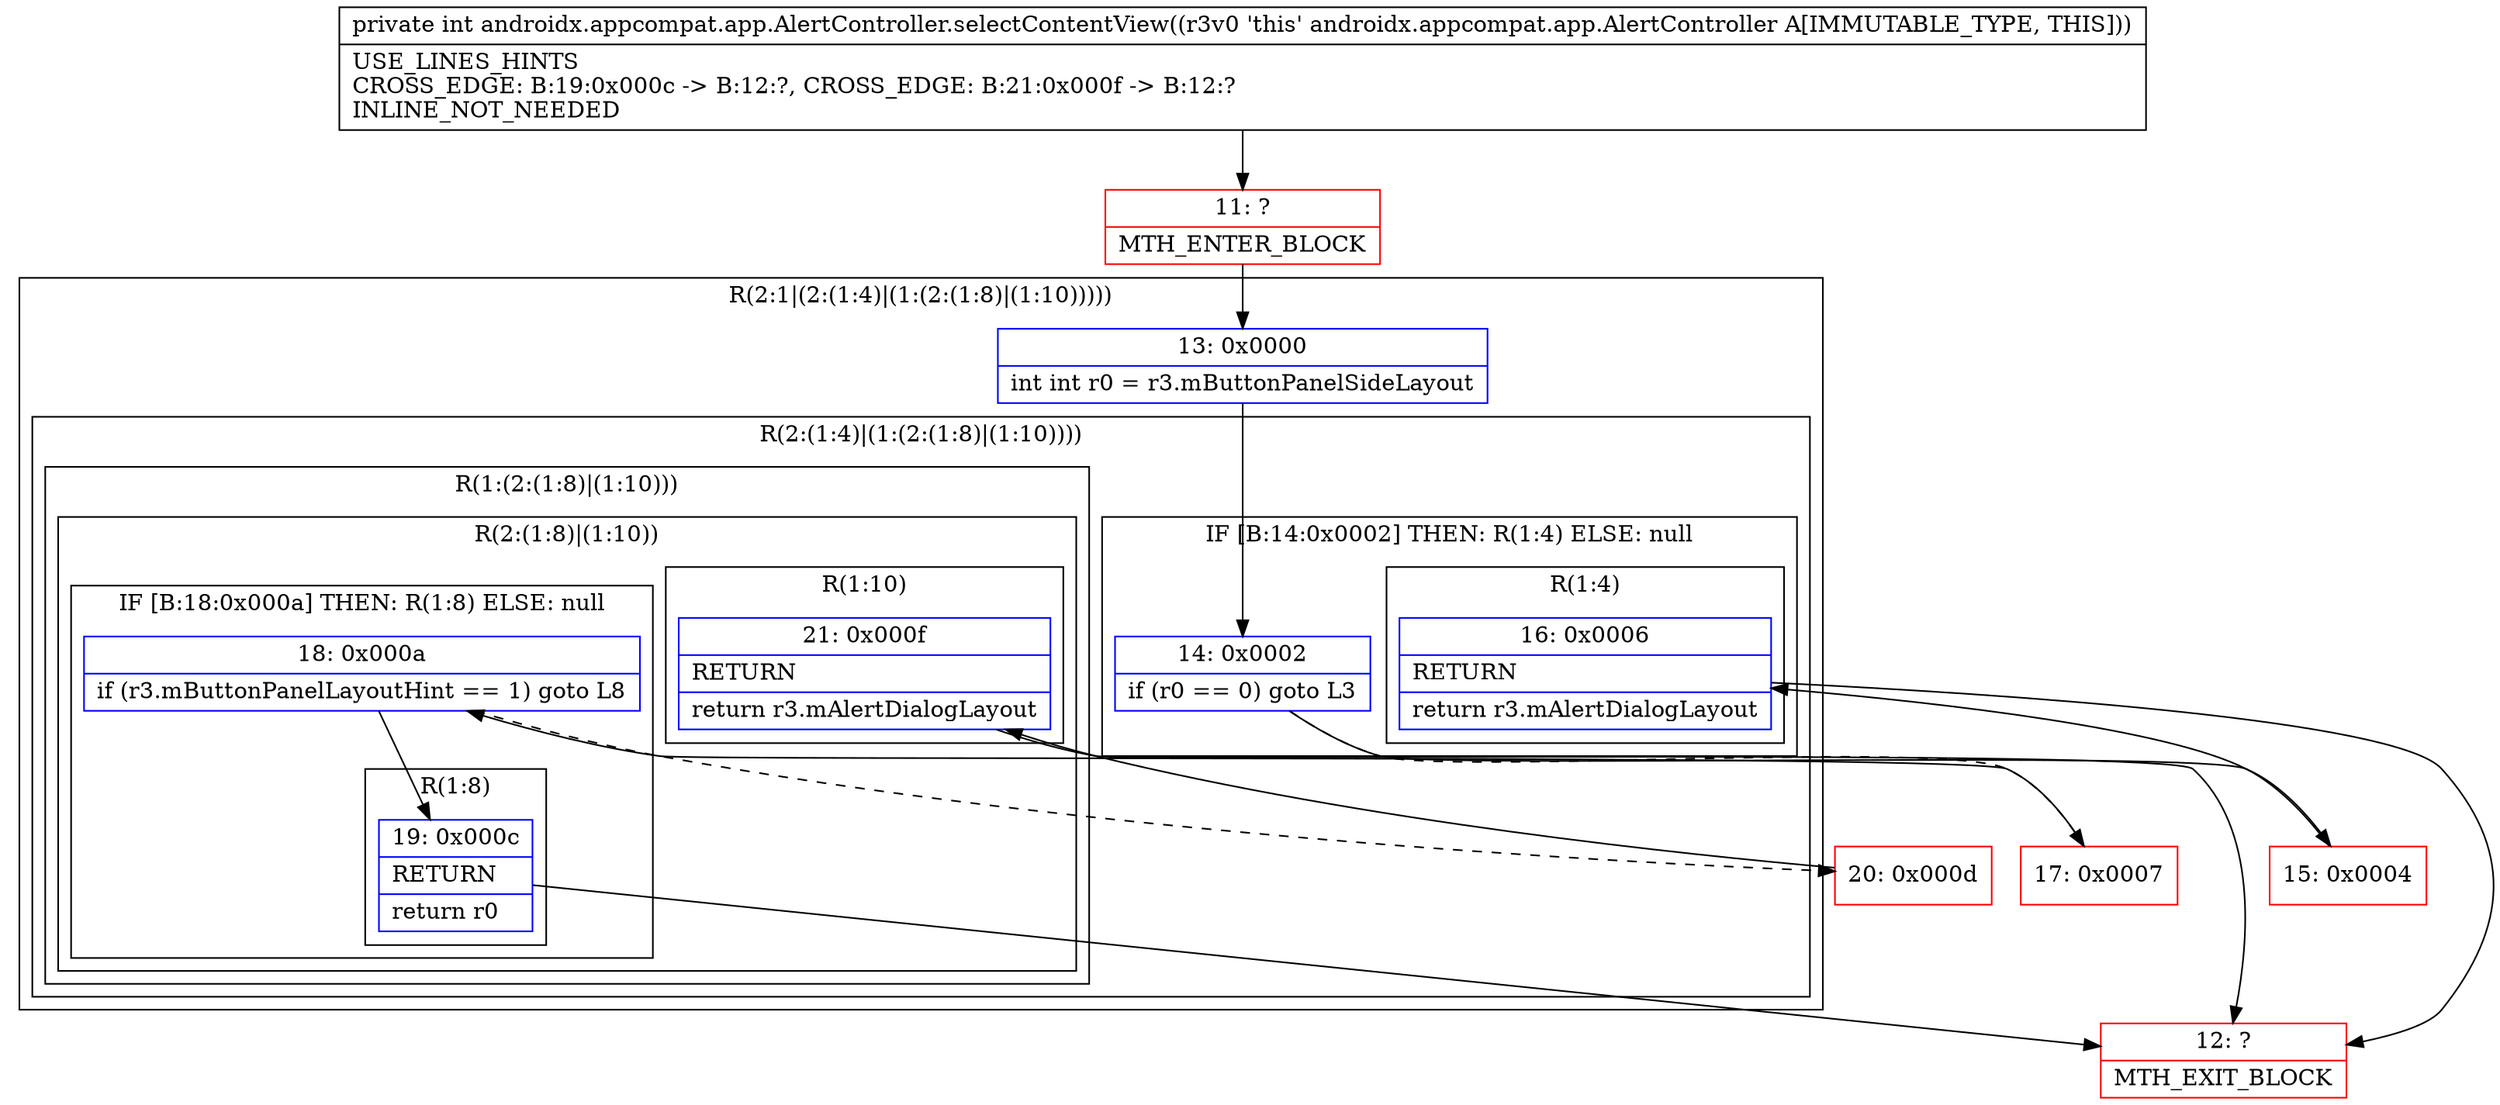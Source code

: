 digraph "CFG forandroidx.appcompat.app.AlertController.selectContentView()I" {
subgraph cluster_Region_1817938740 {
label = "R(2:1|(2:(1:4)|(1:(2:(1:8)|(1:10)))))";
node [shape=record,color=blue];
Node_13 [shape=record,label="{13\:\ 0x0000|int int r0 = r3.mButtonPanelSideLayout\l}"];
subgraph cluster_Region_2126766675 {
label = "R(2:(1:4)|(1:(2:(1:8)|(1:10))))";
node [shape=record,color=blue];
subgraph cluster_IfRegion_506190010 {
label = "IF [B:14:0x0002] THEN: R(1:4) ELSE: null";
node [shape=record,color=blue];
Node_14 [shape=record,label="{14\:\ 0x0002|if (r0 == 0) goto L3\l}"];
subgraph cluster_Region_342406890 {
label = "R(1:4)";
node [shape=record,color=blue];
Node_16 [shape=record,label="{16\:\ 0x0006|RETURN\l|return r3.mAlertDialogLayout\l}"];
}
}
subgraph cluster_Region_1455237684 {
label = "R(1:(2:(1:8)|(1:10)))";
node [shape=record,color=blue];
subgraph cluster_Region_1920244329 {
label = "R(2:(1:8)|(1:10))";
node [shape=record,color=blue];
subgraph cluster_IfRegion_331628302 {
label = "IF [B:18:0x000a] THEN: R(1:8) ELSE: null";
node [shape=record,color=blue];
Node_18 [shape=record,label="{18\:\ 0x000a|if (r3.mButtonPanelLayoutHint == 1) goto L8\l}"];
subgraph cluster_Region_2136812056 {
label = "R(1:8)";
node [shape=record,color=blue];
Node_19 [shape=record,label="{19\:\ 0x000c|RETURN\l|return r0\l}"];
}
}
subgraph cluster_Region_1120535674 {
label = "R(1:10)";
node [shape=record,color=blue];
Node_21 [shape=record,label="{21\:\ 0x000f|RETURN\l|return r3.mAlertDialogLayout\l}"];
}
}
}
}
}
Node_11 [shape=record,color=red,label="{11\:\ ?|MTH_ENTER_BLOCK\l}"];
Node_15 [shape=record,color=red,label="{15\:\ 0x0004}"];
Node_12 [shape=record,color=red,label="{12\:\ ?|MTH_EXIT_BLOCK\l}"];
Node_17 [shape=record,color=red,label="{17\:\ 0x0007}"];
Node_20 [shape=record,color=red,label="{20\:\ 0x000d}"];
MethodNode[shape=record,label="{private int androidx.appcompat.app.AlertController.selectContentView((r3v0 'this' androidx.appcompat.app.AlertController A[IMMUTABLE_TYPE, THIS]))  | USE_LINES_HINTS\lCROSS_EDGE: B:19:0x000c \-\> B:12:?, CROSS_EDGE: B:21:0x000f \-\> B:12:?\lINLINE_NOT_NEEDED\l}"];
MethodNode -> Node_11;Node_13 -> Node_14;
Node_14 -> Node_15;
Node_14 -> Node_17[style=dashed];
Node_16 -> Node_12;
Node_18 -> Node_19;
Node_18 -> Node_20[style=dashed];
Node_19 -> Node_12;
Node_21 -> Node_12;
Node_11 -> Node_13;
Node_15 -> Node_16;
Node_17 -> Node_18;
Node_20 -> Node_21;
}

